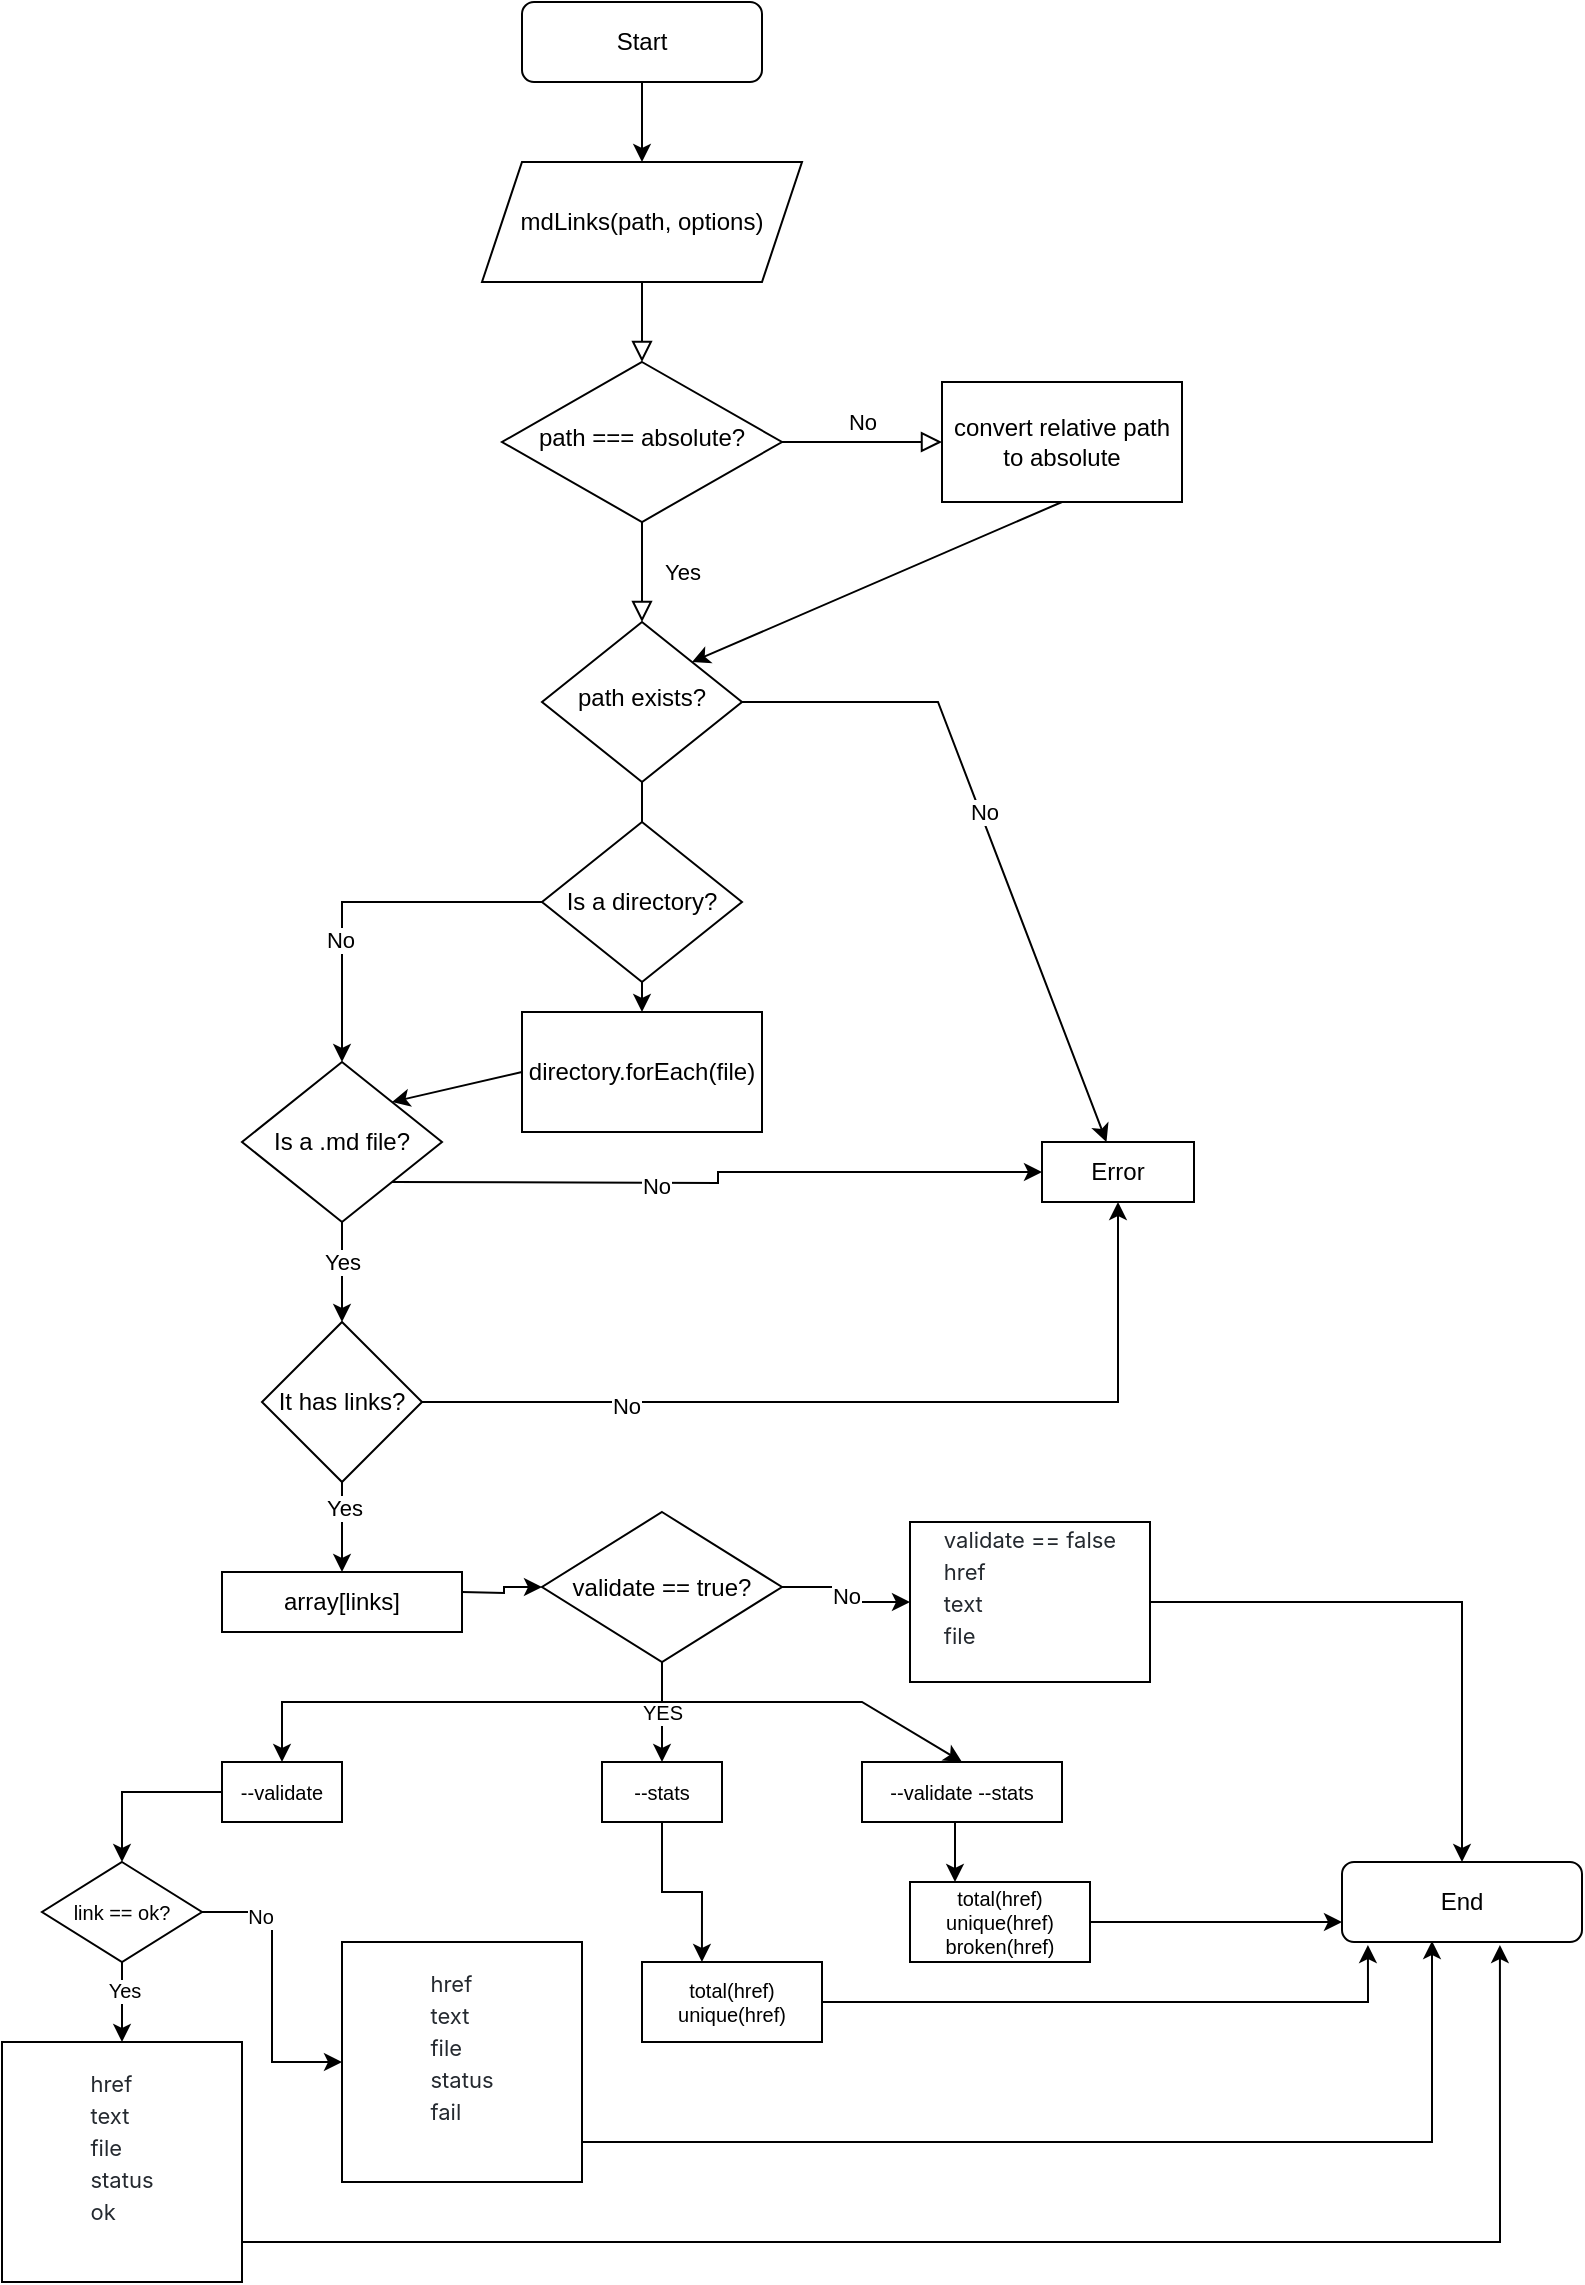 <mxfile version="20.8.20" type="github">
  <diagram id="C5RBs43oDa-KdzZeNtuy" name="Page-1">
    <mxGraphModel dx="954" dy="530" grid="1" gridSize="10" guides="1" tooltips="1" connect="1" arrows="1" fold="1" page="1" pageScale="1" pageWidth="827" pageHeight="1169" math="0" shadow="0">
      <root>
        <mxCell id="WIyWlLk6GJQsqaUBKTNV-0" />
        <mxCell id="WIyWlLk6GJQsqaUBKTNV-1" parent="WIyWlLk6GJQsqaUBKTNV-0" />
        <mxCell id="WIyWlLk6GJQsqaUBKTNV-2" value="" style="rounded=0;html=1;jettySize=auto;orthogonalLoop=1;fontSize=11;endArrow=block;endFill=0;endSize=8;strokeWidth=1;shadow=0;labelBackgroundColor=none;edgeStyle=orthogonalEdgeStyle;startArrow=none;" parent="WIyWlLk6GJQsqaUBKTNV-1" source="OmvuDLbbuwKiAppSM0HC-1" target="WIyWlLk6GJQsqaUBKTNV-6" edge="1">
          <mxGeometry relative="1" as="geometry" />
        </mxCell>
        <mxCell id="OmvuDLbbuwKiAppSM0HC-4" value="" style="edgeStyle=orthogonalEdgeStyle;rounded=0;orthogonalLoop=1;jettySize=auto;html=1;" edge="1" parent="WIyWlLk6GJQsqaUBKTNV-1" source="WIyWlLk6GJQsqaUBKTNV-3" target="OmvuDLbbuwKiAppSM0HC-1">
          <mxGeometry relative="1" as="geometry" />
        </mxCell>
        <mxCell id="WIyWlLk6GJQsqaUBKTNV-3" value="Start" style="rounded=1;whiteSpace=wrap;html=1;fontSize=12;glass=0;strokeWidth=1;shadow=0;" parent="WIyWlLk6GJQsqaUBKTNV-1" vertex="1">
          <mxGeometry x="280" y="10" width="120" height="40" as="geometry" />
        </mxCell>
        <mxCell id="WIyWlLk6GJQsqaUBKTNV-4" value="Yes" style="rounded=0;html=1;jettySize=auto;orthogonalLoop=1;fontSize=11;endArrow=block;endFill=0;endSize=8;strokeWidth=1;shadow=0;labelBackgroundColor=none;edgeStyle=orthogonalEdgeStyle;" parent="WIyWlLk6GJQsqaUBKTNV-1" source="WIyWlLk6GJQsqaUBKTNV-6" target="WIyWlLk6GJQsqaUBKTNV-10" edge="1">
          <mxGeometry y="20" relative="1" as="geometry">
            <mxPoint as="offset" />
          </mxGeometry>
        </mxCell>
        <mxCell id="WIyWlLk6GJQsqaUBKTNV-5" value="No" style="edgeStyle=orthogonalEdgeStyle;rounded=0;html=1;jettySize=auto;orthogonalLoop=1;fontSize=11;endArrow=block;endFill=0;endSize=8;strokeWidth=1;shadow=0;labelBackgroundColor=none;" parent="WIyWlLk6GJQsqaUBKTNV-1" source="WIyWlLk6GJQsqaUBKTNV-6" edge="1">
          <mxGeometry y="10" relative="1" as="geometry">
            <mxPoint as="offset" />
            <mxPoint x="490" y="230" as="targetPoint" />
            <Array as="points">
              <mxPoint x="470" y="230" />
              <mxPoint x="470" y="230" />
            </Array>
          </mxGeometry>
        </mxCell>
        <mxCell id="WIyWlLk6GJQsqaUBKTNV-6" value="path === absolute?" style="rhombus;whiteSpace=wrap;html=1;shadow=0;fontFamily=Helvetica;fontSize=12;align=center;strokeWidth=1;spacing=6;spacingTop=-4;" parent="WIyWlLk6GJQsqaUBKTNV-1" vertex="1">
          <mxGeometry x="270" y="190" width="140" height="80" as="geometry" />
        </mxCell>
        <mxCell id="WIyWlLk6GJQsqaUBKTNV-10" value="path exists?" style="rhombus;whiteSpace=wrap;html=1;shadow=0;fontFamily=Helvetica;fontSize=12;align=center;strokeWidth=1;spacing=6;spacingTop=-4;" parent="WIyWlLk6GJQsqaUBKTNV-1" vertex="1">
          <mxGeometry x="290" y="320" width="100" height="80" as="geometry" />
        </mxCell>
        <mxCell id="WIyWlLk6GJQsqaUBKTNV-11" value="End" style="rounded=1;whiteSpace=wrap;html=1;fontSize=12;glass=0;strokeWidth=1;shadow=0;" parent="WIyWlLk6GJQsqaUBKTNV-1" vertex="1">
          <mxGeometry x="690" y="940" width="120" height="40" as="geometry" />
        </mxCell>
        <mxCell id="OmvuDLbbuwKiAppSM0HC-1" value="mdLinks(path, options)" style="shape=parallelogram;perimeter=parallelogramPerimeter;whiteSpace=wrap;html=1;fixedSize=1;" vertex="1" parent="WIyWlLk6GJQsqaUBKTNV-1">
          <mxGeometry x="260" y="90" width="160" height="60" as="geometry" />
        </mxCell>
        <mxCell id="OmvuDLbbuwKiAppSM0HC-5" value="convert relative path to absolute" style="rounded=0;whiteSpace=wrap;html=1;" vertex="1" parent="WIyWlLk6GJQsqaUBKTNV-1">
          <mxGeometry x="490" y="200" width="120" height="60" as="geometry" />
        </mxCell>
        <mxCell id="OmvuDLbbuwKiAppSM0HC-8" value="" style="endArrow=classic;html=1;rounded=0;exitX=0.5;exitY=1;exitDx=0;exitDy=0;entryX=1;entryY=0;entryDx=0;entryDy=0;" edge="1" parent="WIyWlLk6GJQsqaUBKTNV-1" source="OmvuDLbbuwKiAppSM0HC-5" target="WIyWlLk6GJQsqaUBKTNV-10">
          <mxGeometry width="50" height="50" relative="1" as="geometry">
            <mxPoint x="510" y="350" as="sourcePoint" />
            <mxPoint x="560" y="300" as="targetPoint" />
          </mxGeometry>
        </mxCell>
        <mxCell id="OmvuDLbbuwKiAppSM0HC-9" value="Error" style="rounded=0;whiteSpace=wrap;html=1;" vertex="1" parent="WIyWlLk6GJQsqaUBKTNV-1">
          <mxGeometry x="540" y="580" width="76" height="30" as="geometry" />
        </mxCell>
        <mxCell id="OmvuDLbbuwKiAppSM0HC-12" value="" style="rounded=0;html=1;jettySize=auto;orthogonalLoop=1;fontSize=11;endArrow=none;endFill=0;endSize=8;strokeWidth=1;shadow=0;labelBackgroundColor=none;edgeStyle=orthogonalEdgeStyle;" edge="1" parent="WIyWlLk6GJQsqaUBKTNV-1" source="WIyWlLk6GJQsqaUBKTNV-10" target="OmvuDLbbuwKiAppSM0HC-11">
          <mxGeometry x="0.333" y="20" relative="1" as="geometry">
            <mxPoint as="offset" />
            <mxPoint x="340" y="400" as="sourcePoint" />
            <mxPoint x="340" y="690" as="targetPoint" />
          </mxGeometry>
        </mxCell>
        <mxCell id="OmvuDLbbuwKiAppSM0HC-15" style="edgeStyle=orthogonalEdgeStyle;rounded=0;orthogonalLoop=1;jettySize=auto;html=1;" edge="1" parent="WIyWlLk6GJQsqaUBKTNV-1" source="OmvuDLbbuwKiAppSM0HC-11">
          <mxGeometry relative="1" as="geometry">
            <mxPoint x="190" y="540" as="targetPoint" />
            <Array as="points">
              <mxPoint x="190" y="460" />
            </Array>
          </mxGeometry>
        </mxCell>
        <mxCell id="OmvuDLbbuwKiAppSM0HC-16" value="No" style="edgeLabel;html=1;align=center;verticalAlign=middle;resizable=0;points=[];" vertex="1" connectable="0" parent="OmvuDLbbuwKiAppSM0HC-15">
          <mxGeometry x="0.314" y="-1" relative="1" as="geometry">
            <mxPoint as="offset" />
          </mxGeometry>
        </mxCell>
        <mxCell id="OmvuDLbbuwKiAppSM0HC-11" value="Is a directory?" style="rhombus;whiteSpace=wrap;html=1;" vertex="1" parent="WIyWlLk6GJQsqaUBKTNV-1">
          <mxGeometry x="290" y="420" width="100" height="80" as="geometry" />
        </mxCell>
        <mxCell id="OmvuDLbbuwKiAppSM0HC-27" style="edgeStyle=orthogonalEdgeStyle;rounded=0;orthogonalLoop=1;jettySize=auto;html=1;exitX=1;exitY=1;exitDx=0;exitDy=0;entryX=0;entryY=0.5;entryDx=0;entryDy=0;" edge="1" parent="WIyWlLk6GJQsqaUBKTNV-1" target="OmvuDLbbuwKiAppSM0HC-9">
          <mxGeometry relative="1" as="geometry">
            <mxPoint x="215" y="600" as="sourcePoint" />
          </mxGeometry>
        </mxCell>
        <mxCell id="OmvuDLbbuwKiAppSM0HC-28" value="No" style="edgeLabel;html=1;align=center;verticalAlign=middle;resizable=0;points=[];" vertex="1" connectable="0" parent="OmvuDLbbuwKiAppSM0HC-27">
          <mxGeometry x="-0.2" relative="1" as="geometry">
            <mxPoint y="1" as="offset" />
          </mxGeometry>
        </mxCell>
        <mxCell id="OmvuDLbbuwKiAppSM0HC-14" value="Is a .md file?" style="rhombus;whiteSpace=wrap;html=1;" vertex="1" parent="WIyWlLk6GJQsqaUBKTNV-1">
          <mxGeometry x="140" y="540" width="100" height="80" as="geometry" />
        </mxCell>
        <mxCell id="OmvuDLbbuwKiAppSM0HC-17" value="directory.forEach(file)" style="rounded=0;whiteSpace=wrap;html=1;" vertex="1" parent="WIyWlLk6GJQsqaUBKTNV-1">
          <mxGeometry x="280" y="515" width="120" height="60" as="geometry" />
        </mxCell>
        <mxCell id="OmvuDLbbuwKiAppSM0HC-19" value="" style="endArrow=classic;html=1;rounded=0;exitX=0.5;exitY=1;exitDx=0;exitDy=0;entryX=0.5;entryY=0;entryDx=0;entryDy=0;" edge="1" parent="WIyWlLk6GJQsqaUBKTNV-1" source="OmvuDLbbuwKiAppSM0HC-11" target="OmvuDLbbuwKiAppSM0HC-17">
          <mxGeometry width="50" height="50" relative="1" as="geometry">
            <mxPoint x="510" y="680" as="sourcePoint" />
            <mxPoint x="560" y="630" as="targetPoint" />
            <Array as="points" />
          </mxGeometry>
        </mxCell>
        <mxCell id="OmvuDLbbuwKiAppSM0HC-20" value="" style="endArrow=classic;html=1;rounded=0;entryX=1;entryY=0;entryDx=0;entryDy=0;exitX=0;exitY=0.5;exitDx=0;exitDy=0;" edge="1" parent="WIyWlLk6GJQsqaUBKTNV-1" source="OmvuDLbbuwKiAppSM0HC-17">
          <mxGeometry width="50" height="50" relative="1" as="geometry">
            <mxPoint x="210" y="660" as="sourcePoint" />
            <mxPoint x="215" y="560" as="targetPoint" />
          </mxGeometry>
        </mxCell>
        <mxCell id="OmvuDLbbuwKiAppSM0HC-29" style="edgeStyle=orthogonalEdgeStyle;rounded=0;orthogonalLoop=1;jettySize=auto;html=1;exitX=1;exitY=0.5;exitDx=0;exitDy=0;entryX=0.5;entryY=1;entryDx=0;entryDy=0;" edge="1" parent="WIyWlLk6GJQsqaUBKTNV-1" source="OmvuDLbbuwKiAppSM0HC-21" target="OmvuDLbbuwKiAppSM0HC-9">
          <mxGeometry relative="1" as="geometry" />
        </mxCell>
        <mxCell id="OmvuDLbbuwKiAppSM0HC-30" value="No" style="edgeLabel;html=1;align=center;verticalAlign=middle;resizable=0;points=[];" vertex="1" connectable="0" parent="OmvuDLbbuwKiAppSM0HC-29">
          <mxGeometry x="-0.547" y="-1" relative="1" as="geometry">
            <mxPoint y="1" as="offset" />
          </mxGeometry>
        </mxCell>
        <mxCell id="OmvuDLbbuwKiAppSM0HC-32" style="edgeStyle=orthogonalEdgeStyle;rounded=0;orthogonalLoop=1;jettySize=auto;html=1;exitX=0.5;exitY=1;exitDx=0;exitDy=0;entryX=0.5;entryY=0;entryDx=0;entryDy=0;" edge="1" parent="WIyWlLk6GJQsqaUBKTNV-1" source="OmvuDLbbuwKiAppSM0HC-21" target="OmvuDLbbuwKiAppSM0HC-31">
          <mxGeometry relative="1" as="geometry">
            <mxPoint x="190" y="790" as="targetPoint" />
          </mxGeometry>
        </mxCell>
        <mxCell id="OmvuDLbbuwKiAppSM0HC-33" value="Yes" style="edgeLabel;html=1;align=center;verticalAlign=middle;resizable=0;points=[];" vertex="1" connectable="0" parent="OmvuDLbbuwKiAppSM0HC-32">
          <mxGeometry x="-0.425" y="1" relative="1" as="geometry">
            <mxPoint as="offset" />
          </mxGeometry>
        </mxCell>
        <mxCell id="OmvuDLbbuwKiAppSM0HC-21" value="It has links?" style="rhombus;whiteSpace=wrap;html=1;" vertex="1" parent="WIyWlLk6GJQsqaUBKTNV-1">
          <mxGeometry x="150" y="670" width="80" height="80" as="geometry" />
        </mxCell>
        <mxCell id="OmvuDLbbuwKiAppSM0HC-22" value="" style="endArrow=classic;html=1;rounded=0;entryX=0.5;entryY=0;entryDx=0;entryDy=0;exitX=0.5;exitY=1;exitDx=0;exitDy=0;" edge="1" parent="WIyWlLk6GJQsqaUBKTNV-1" target="OmvuDLbbuwKiAppSM0HC-21">
          <mxGeometry width="50" height="50" relative="1" as="geometry">
            <mxPoint x="190" y="620" as="sourcePoint" />
            <mxPoint x="240" y="590" as="targetPoint" />
          </mxGeometry>
        </mxCell>
        <mxCell id="OmvuDLbbuwKiAppSM0HC-23" value="Yes" style="edgeLabel;html=1;align=center;verticalAlign=middle;resizable=0;points=[];" vertex="1" connectable="0" parent="OmvuDLbbuwKiAppSM0HC-22">
          <mxGeometry x="-0.225" relative="1" as="geometry">
            <mxPoint as="offset" />
          </mxGeometry>
        </mxCell>
        <mxCell id="OmvuDLbbuwKiAppSM0HC-25" value="" style="endArrow=classic;html=1;rounded=0;exitX=1;exitY=0.5;exitDx=0;exitDy=0;" edge="1" parent="WIyWlLk6GJQsqaUBKTNV-1" source="WIyWlLk6GJQsqaUBKTNV-10" target="OmvuDLbbuwKiAppSM0HC-9">
          <mxGeometry width="50" height="50" relative="1" as="geometry">
            <mxPoint x="490" y="470" as="sourcePoint" />
            <mxPoint x="540" y="420" as="targetPoint" />
            <Array as="points">
              <mxPoint x="488" y="360" />
            </Array>
          </mxGeometry>
        </mxCell>
        <mxCell id="OmvuDLbbuwKiAppSM0HC-26" value="No" style="edgeLabel;html=1;align=center;verticalAlign=middle;resizable=0;points=[];" vertex="1" connectable="0" parent="OmvuDLbbuwKiAppSM0HC-25">
          <mxGeometry x="-0.054" y="1" relative="1" as="geometry">
            <mxPoint y="-1" as="offset" />
          </mxGeometry>
        </mxCell>
        <mxCell id="OmvuDLbbuwKiAppSM0HC-35" style="edgeStyle=orthogonalEdgeStyle;rounded=0;orthogonalLoop=1;jettySize=auto;html=1;exitX=1;exitY=0.5;exitDx=0;exitDy=0;entryX=0;entryY=0.5;entryDx=0;entryDy=0;" edge="1" parent="WIyWlLk6GJQsqaUBKTNV-1" target="OmvuDLbbuwKiAppSM0HC-34">
          <mxGeometry relative="1" as="geometry">
            <mxPoint x="250" y="805" as="sourcePoint" />
          </mxGeometry>
        </mxCell>
        <mxCell id="OmvuDLbbuwKiAppSM0HC-31" value="array[links]" style="rounded=0;whiteSpace=wrap;html=1;" vertex="1" parent="WIyWlLk6GJQsqaUBKTNV-1">
          <mxGeometry x="130" y="795" width="120" height="30" as="geometry" />
        </mxCell>
        <mxCell id="OmvuDLbbuwKiAppSM0HC-37" value="No" style="edgeStyle=orthogonalEdgeStyle;rounded=0;orthogonalLoop=1;jettySize=auto;html=1;exitX=1;exitY=0.5;exitDx=0;exitDy=0;" edge="1" parent="WIyWlLk6GJQsqaUBKTNV-1" source="OmvuDLbbuwKiAppSM0HC-34" target="OmvuDLbbuwKiAppSM0HC-38">
          <mxGeometry relative="1" as="geometry">
            <mxPoint x="460" y="810" as="targetPoint" />
          </mxGeometry>
        </mxCell>
        <mxCell id="OmvuDLbbuwKiAppSM0HC-45" value="YES" style="edgeStyle=orthogonalEdgeStyle;rounded=0;orthogonalLoop=1;jettySize=auto;html=1;exitX=0.5;exitY=1;exitDx=0;exitDy=0;fontSize=10;entryX=0.5;entryY=0;entryDx=0;entryDy=0;" edge="1" parent="WIyWlLk6GJQsqaUBKTNV-1" source="OmvuDLbbuwKiAppSM0HC-34" target="OmvuDLbbuwKiAppSM0HC-43">
          <mxGeometry relative="1" as="geometry">
            <mxPoint x="350" y="870" as="targetPoint" />
            <Array as="points" />
          </mxGeometry>
        </mxCell>
        <mxCell id="OmvuDLbbuwKiAppSM0HC-34" value="validate == true?" style="rhombus;whiteSpace=wrap;html=1;" vertex="1" parent="WIyWlLk6GJQsqaUBKTNV-1">
          <mxGeometry x="290" y="765" width="120" height="75" as="geometry" />
        </mxCell>
        <mxCell id="OmvuDLbbuwKiAppSM0HC-57" style="edgeStyle=orthogonalEdgeStyle;rounded=0;orthogonalLoop=1;jettySize=auto;html=1;exitX=1;exitY=0.5;exitDx=0;exitDy=0;fontSize=10;" edge="1" parent="WIyWlLk6GJQsqaUBKTNV-1" source="OmvuDLbbuwKiAppSM0HC-38" target="WIyWlLk6GJQsqaUBKTNV-11">
          <mxGeometry relative="1" as="geometry" />
        </mxCell>
        <mxCell id="OmvuDLbbuwKiAppSM0HC-38" value="&lt;p style=&quot;border-color: var(--border-color); box-sizing: border-box; margin-top: 0px; margin-bottom: 16px; text-align: start; background-color: rgb(255, 255, 255); line-height: 0px;&quot; dir=&quot;auto&quot;&gt;&lt;font style=&quot;border-color: var(--border-color);&quot; face=&quot;-apple-system, system-ui, Segoe UI, Noto Sans, Helvetica, Arial, sans-serif, Apple Color Emoji, Segoe UI Emoji&quot; color=&quot;#24292f&quot;&gt;validate == false&lt;/font&gt;&lt;/p&gt;&lt;p style=&quot;border-color: var(--border-color); box-sizing: border-box; margin-top: 0px; margin-bottom: 16px; text-align: start; background-color: rgb(255, 255, 255); line-height: 0px;&quot; dir=&quot;auto&quot;&gt;&lt;font style=&quot;border-color: var(--border-color);&quot; face=&quot;-apple-system, system-ui, Segoe UI, Noto Sans, Helvetica, Arial, sans-serif, Apple Color Emoji, Segoe UI Emoji&quot; color=&quot;#24292f&quot;&gt;href&lt;/font&gt;&lt;/p&gt;&lt;p style=&quot;border-color: var(--border-color); box-sizing: border-box; margin-top: 0px; margin-bottom: 16px; text-align: start; background-color: rgb(255, 255, 255); line-height: 0px;&quot; dir=&quot;auto&quot;&gt;&lt;font style=&quot;border-color: var(--border-color);&quot; face=&quot;-apple-system, system-ui, Segoe UI, Noto Sans, Helvetica, Arial, sans-serif, Apple Color Emoji, Segoe UI Emoji&quot; color=&quot;#24292f&quot;&gt;text&lt;/font&gt;&lt;/p&gt;&lt;p style=&quot;border-color: var(--border-color); box-sizing: border-box; margin-top: 0px; margin-bottom: 16px; text-align: start; background-color: rgb(255, 255, 255); line-height: 0px;&quot; dir=&quot;auto&quot;&gt;&lt;font style=&quot;border-color: var(--border-color);&quot; face=&quot;-apple-system, system-ui, Segoe UI, Noto Sans, Helvetica, Arial, sans-serif, Apple Color Emoji, Segoe UI Emoji&quot; color=&quot;#24292f&quot;&gt;file&lt;/font&gt;&lt;/p&gt;" style="rounded=0;whiteSpace=wrap;html=1;fontSize=11;" vertex="1" parent="WIyWlLk6GJQsqaUBKTNV-1">
          <mxGeometry x="474" y="770" width="120" height="80" as="geometry" />
        </mxCell>
        <mxCell id="OmvuDLbbuwKiAppSM0HC-58" style="edgeStyle=orthogonalEdgeStyle;rounded=0;orthogonalLoop=1;jettySize=auto;html=1;entryX=0.658;entryY=1.038;entryDx=0;entryDy=0;entryPerimeter=0;fontSize=10;" edge="1" parent="WIyWlLk6GJQsqaUBKTNV-1" source="OmvuDLbbuwKiAppSM0HC-39" target="WIyWlLk6GJQsqaUBKTNV-11">
          <mxGeometry relative="1" as="geometry">
            <Array as="points">
              <mxPoint x="769" y="1130" />
            </Array>
          </mxGeometry>
        </mxCell>
        <mxCell id="OmvuDLbbuwKiAppSM0HC-39" value="&lt;p style=&quot;border-color: var(--border-color); box-sizing: border-box; margin-top: 0px; margin-bottom: 16px; text-align: start; background-color: rgb(255, 255, 255); line-height: 0px;&quot; dir=&quot;auto&quot;&gt;&lt;font style=&quot;border-color: var(--border-color);&quot; face=&quot;-apple-system, system-ui, Segoe UI, Noto Sans, Helvetica, Arial, sans-serif, Apple Color Emoji, Segoe UI Emoji&quot; color=&quot;#24292f&quot;&gt;href&lt;/font&gt;&lt;/p&gt;&lt;p style=&quot;border-color: var(--border-color); box-sizing: border-box; margin-top: 0px; margin-bottom: 16px; text-align: start; background-color: rgb(255, 255, 255); line-height: 0px;&quot; dir=&quot;auto&quot;&gt;&lt;font style=&quot;border-color: var(--border-color);&quot; face=&quot;-apple-system, system-ui, Segoe UI, Noto Sans, Helvetica, Arial, sans-serif, Apple Color Emoji, Segoe UI Emoji&quot; color=&quot;#24292f&quot;&gt;text&lt;/font&gt;&lt;/p&gt;&lt;p style=&quot;border-color: var(--border-color); box-sizing: border-box; margin-top: 0px; margin-bottom: 16px; text-align: start; background-color: rgb(255, 255, 255); line-height: 0px;&quot; dir=&quot;auto&quot;&gt;&lt;font style=&quot;border-color: var(--border-color);&quot; face=&quot;-apple-system, system-ui, Segoe UI, Noto Sans, Helvetica, Arial, sans-serif, Apple Color Emoji, Segoe UI Emoji&quot; color=&quot;#24292f&quot;&gt;file&lt;/font&gt;&lt;/p&gt;&lt;p style=&quot;border-color: var(--border-color); box-sizing: border-box; margin-top: 0px; margin-bottom: 16px; text-align: start; background-color: rgb(255, 255, 255); line-height: 0px;&quot; dir=&quot;auto&quot;&gt;&lt;font style=&quot;border-color: var(--border-color);&quot; face=&quot;-apple-system, system-ui, Segoe UI, Noto Sans, Helvetica, Arial, sans-serif, Apple Color Emoji, Segoe UI Emoji&quot; color=&quot;#24292f&quot;&gt;status&lt;/font&gt;&lt;/p&gt;&lt;p style=&quot;border-color: var(--border-color); box-sizing: border-box; margin-top: 0px; margin-bottom: 16px; text-align: start; background-color: rgb(255, 255, 255); line-height: 0px;&quot; dir=&quot;auto&quot;&gt;&lt;font style=&quot;border-color: var(--border-color);&quot; face=&quot;-apple-system, system-ui, Segoe UI, Noto Sans, Helvetica, Arial, sans-serif, Apple Color Emoji, Segoe UI Emoji&quot; color=&quot;#24292f&quot;&gt;ok&lt;/font&gt;&lt;/p&gt;" style="rounded=0;whiteSpace=wrap;html=1;fontSize=11;" vertex="1" parent="WIyWlLk6GJQsqaUBKTNV-1">
          <mxGeometry x="20" y="1030" width="120" height="120" as="geometry" />
        </mxCell>
        <mxCell id="OmvuDLbbuwKiAppSM0HC-51" style="edgeStyle=orthogonalEdgeStyle;rounded=0;orthogonalLoop=1;jettySize=auto;html=1;fontSize=10;" edge="1" parent="WIyWlLk6GJQsqaUBKTNV-1" source="OmvuDLbbuwKiAppSM0HC-41" target="OmvuDLbbuwKiAppSM0HC-50">
          <mxGeometry relative="1" as="geometry" />
        </mxCell>
        <mxCell id="OmvuDLbbuwKiAppSM0HC-41" value="--validate" style="rounded=0;whiteSpace=wrap;html=1;fontSize=10;" vertex="1" parent="WIyWlLk6GJQsqaUBKTNV-1">
          <mxGeometry x="130" y="890" width="60" height="30" as="geometry" />
        </mxCell>
        <mxCell id="OmvuDLbbuwKiAppSM0HC-61" style="edgeStyle=orthogonalEdgeStyle;rounded=0;orthogonalLoop=1;jettySize=auto;html=1;exitX=0.5;exitY=1;exitDx=0;exitDy=0;entryX=0.333;entryY=0;entryDx=0;entryDy=0;entryPerimeter=0;fontSize=10;" edge="1" parent="WIyWlLk6GJQsqaUBKTNV-1" source="OmvuDLbbuwKiAppSM0HC-43" target="OmvuDLbbuwKiAppSM0HC-60">
          <mxGeometry relative="1" as="geometry" />
        </mxCell>
        <mxCell id="OmvuDLbbuwKiAppSM0HC-43" value="--stats" style="rounded=0;whiteSpace=wrap;html=1;fontSize=10;" vertex="1" parent="WIyWlLk6GJQsqaUBKTNV-1">
          <mxGeometry x="320" y="890" width="60" height="30" as="geometry" />
        </mxCell>
        <mxCell id="OmvuDLbbuwKiAppSM0HC-64" style="edgeStyle=orthogonalEdgeStyle;rounded=0;orthogonalLoop=1;jettySize=auto;html=1;exitX=0.5;exitY=1;exitDx=0;exitDy=0;entryX=0.25;entryY=0;entryDx=0;entryDy=0;fontSize=10;" edge="1" parent="WIyWlLk6GJQsqaUBKTNV-1" source="OmvuDLbbuwKiAppSM0HC-44" target="OmvuDLbbuwKiAppSM0HC-63">
          <mxGeometry relative="1" as="geometry" />
        </mxCell>
        <mxCell id="OmvuDLbbuwKiAppSM0HC-44" value="--validate --stats" style="rounded=0;whiteSpace=wrap;html=1;fontSize=10;" vertex="1" parent="WIyWlLk6GJQsqaUBKTNV-1">
          <mxGeometry x="450" y="890" width="100" height="30" as="geometry" />
        </mxCell>
        <mxCell id="OmvuDLbbuwKiAppSM0HC-47" value="" style="endArrow=classic;html=1;rounded=0;fontSize=10;entryX=0.5;entryY=0;entryDx=0;entryDy=0;" edge="1" parent="WIyWlLk6GJQsqaUBKTNV-1" target="OmvuDLbbuwKiAppSM0HC-44">
          <mxGeometry width="50" height="50" relative="1" as="geometry">
            <mxPoint x="350" y="860" as="sourcePoint" />
            <mxPoint x="460" y="820" as="targetPoint" />
            <Array as="points">
              <mxPoint x="450" y="860" />
            </Array>
          </mxGeometry>
        </mxCell>
        <mxCell id="OmvuDLbbuwKiAppSM0HC-48" value="" style="endArrow=classic;html=1;rounded=0;fontSize=10;entryX=0.5;entryY=0;entryDx=0;entryDy=0;" edge="1" parent="WIyWlLk6GJQsqaUBKTNV-1" target="OmvuDLbbuwKiAppSM0HC-41">
          <mxGeometry width="50" height="50" relative="1" as="geometry">
            <mxPoint x="350" y="860" as="sourcePoint" />
            <mxPoint x="160" y="880" as="targetPoint" />
            <Array as="points">
              <mxPoint x="160" y="860" />
            </Array>
          </mxGeometry>
        </mxCell>
        <mxCell id="OmvuDLbbuwKiAppSM0HC-55" style="edgeStyle=orthogonalEdgeStyle;rounded=0;orthogonalLoop=1;jettySize=auto;html=1;exitX=1;exitY=0.5;exitDx=0;exitDy=0;fontSize=10;" edge="1" parent="WIyWlLk6GJQsqaUBKTNV-1" source="OmvuDLbbuwKiAppSM0HC-50" target="OmvuDLbbuwKiAppSM0HC-54">
          <mxGeometry relative="1" as="geometry" />
        </mxCell>
        <mxCell id="OmvuDLbbuwKiAppSM0HC-56" value="No" style="edgeLabel;html=1;align=center;verticalAlign=middle;resizable=0;points=[];fontSize=10;" vertex="1" connectable="0" parent="OmvuDLbbuwKiAppSM0HC-55">
          <mxGeometry x="-0.6" y="-1" relative="1" as="geometry">
            <mxPoint y="1" as="offset" />
          </mxGeometry>
        </mxCell>
        <mxCell id="OmvuDLbbuwKiAppSM0HC-50" value="link == ok?" style="rhombus;whiteSpace=wrap;html=1;fontSize=10;" vertex="1" parent="WIyWlLk6GJQsqaUBKTNV-1">
          <mxGeometry x="40" y="940" width="80" height="50" as="geometry" />
        </mxCell>
        <mxCell id="OmvuDLbbuwKiAppSM0HC-52" value="" style="endArrow=classic;html=1;rounded=0;fontSize=10;exitX=0.5;exitY=1;exitDx=0;exitDy=0;entryX=0.5;entryY=0;entryDx=0;entryDy=0;" edge="1" parent="WIyWlLk6GJQsqaUBKTNV-1" source="OmvuDLbbuwKiAppSM0HC-50" target="OmvuDLbbuwKiAppSM0HC-39">
          <mxGeometry width="50" height="50" relative="1" as="geometry">
            <mxPoint x="140" y="1010" as="sourcePoint" />
            <mxPoint x="190" y="960" as="targetPoint" />
          </mxGeometry>
        </mxCell>
        <mxCell id="OmvuDLbbuwKiAppSM0HC-53" value="Yes" style="edgeLabel;html=1;align=center;verticalAlign=middle;resizable=0;points=[];fontSize=10;" vertex="1" connectable="0" parent="OmvuDLbbuwKiAppSM0HC-52">
          <mxGeometry x="-0.318" y="1" relative="1" as="geometry">
            <mxPoint as="offset" />
          </mxGeometry>
        </mxCell>
        <mxCell id="OmvuDLbbuwKiAppSM0HC-59" style="edgeStyle=orthogonalEdgeStyle;rounded=0;orthogonalLoop=1;jettySize=auto;html=1;entryX=0.375;entryY=0.988;entryDx=0;entryDy=0;entryPerimeter=0;fontSize=10;" edge="1" parent="WIyWlLk6GJQsqaUBKTNV-1" source="OmvuDLbbuwKiAppSM0HC-54" target="WIyWlLk6GJQsqaUBKTNV-11">
          <mxGeometry relative="1" as="geometry">
            <Array as="points">
              <mxPoint x="735" y="1080" />
            </Array>
          </mxGeometry>
        </mxCell>
        <mxCell id="OmvuDLbbuwKiAppSM0HC-54" value="&lt;p style=&quot;border-color: var(--border-color); box-sizing: border-box; margin-top: 0px; margin-bottom: 16px; text-align: start; background-color: rgb(255, 255, 255); line-height: 0px;&quot; dir=&quot;auto&quot;&gt;&lt;font style=&quot;border-color: var(--border-color);&quot; face=&quot;-apple-system, system-ui, Segoe UI, Noto Sans, Helvetica, Arial, sans-serif, Apple Color Emoji, Segoe UI Emoji&quot; color=&quot;#24292f&quot;&gt;href&lt;/font&gt;&lt;/p&gt;&lt;p style=&quot;border-color: var(--border-color); box-sizing: border-box; margin-top: 0px; margin-bottom: 16px; text-align: start; background-color: rgb(255, 255, 255); line-height: 0px;&quot; dir=&quot;auto&quot;&gt;&lt;font style=&quot;border-color: var(--border-color);&quot; face=&quot;-apple-system, system-ui, Segoe UI, Noto Sans, Helvetica, Arial, sans-serif, Apple Color Emoji, Segoe UI Emoji&quot; color=&quot;#24292f&quot;&gt;text&lt;/font&gt;&lt;/p&gt;&lt;p style=&quot;border-color: var(--border-color); box-sizing: border-box; margin-top: 0px; margin-bottom: 16px; text-align: start; background-color: rgb(255, 255, 255); line-height: 0px;&quot; dir=&quot;auto&quot;&gt;&lt;font style=&quot;border-color: var(--border-color);&quot; face=&quot;-apple-system, system-ui, Segoe UI, Noto Sans, Helvetica, Arial, sans-serif, Apple Color Emoji, Segoe UI Emoji&quot; color=&quot;#24292f&quot;&gt;file&lt;/font&gt;&lt;/p&gt;&lt;p style=&quot;border-color: var(--border-color); box-sizing: border-box; margin-top: 0px; margin-bottom: 16px; text-align: start; background-color: rgb(255, 255, 255); line-height: 0px;&quot; dir=&quot;auto&quot;&gt;&lt;font style=&quot;border-color: var(--border-color);&quot; face=&quot;-apple-system, system-ui, Segoe UI, Noto Sans, Helvetica, Arial, sans-serif, Apple Color Emoji, Segoe UI Emoji&quot; color=&quot;#24292f&quot;&gt;status&lt;/font&gt;&lt;/p&gt;&lt;p style=&quot;border-color: var(--border-color); box-sizing: border-box; margin-top: 0px; margin-bottom: 16px; text-align: start; background-color: rgb(255, 255, 255); line-height: 0px;&quot; dir=&quot;auto&quot;&gt;&lt;font face=&quot;-apple-system, system-ui, Segoe UI, Noto Sans, Helvetica, Arial, sans-serif, Apple Color Emoji, Segoe UI Emoji&quot; color=&quot;#24292f&quot;&gt;fail&lt;/font&gt;&lt;/p&gt;" style="rounded=0;whiteSpace=wrap;html=1;fontSize=11;" vertex="1" parent="WIyWlLk6GJQsqaUBKTNV-1">
          <mxGeometry x="190" y="980" width="120" height="120" as="geometry" />
        </mxCell>
        <mxCell id="OmvuDLbbuwKiAppSM0HC-62" style="edgeStyle=orthogonalEdgeStyle;rounded=0;orthogonalLoop=1;jettySize=auto;html=1;entryX=0.108;entryY=1.038;entryDx=0;entryDy=0;entryPerimeter=0;fontSize=10;" edge="1" parent="WIyWlLk6GJQsqaUBKTNV-1" source="OmvuDLbbuwKiAppSM0HC-60" target="WIyWlLk6GJQsqaUBKTNV-11">
          <mxGeometry relative="1" as="geometry" />
        </mxCell>
        <mxCell id="OmvuDLbbuwKiAppSM0HC-60" value="total(href)&lt;br&gt;unique(href)" style="rounded=0;whiteSpace=wrap;html=1;fontSize=10;" vertex="1" parent="WIyWlLk6GJQsqaUBKTNV-1">
          <mxGeometry x="340" y="990" width="90" height="40" as="geometry" />
        </mxCell>
        <mxCell id="OmvuDLbbuwKiAppSM0HC-65" style="edgeStyle=orthogonalEdgeStyle;rounded=0;orthogonalLoop=1;jettySize=auto;html=1;entryX=0;entryY=0.75;entryDx=0;entryDy=0;fontSize=10;" edge="1" parent="WIyWlLk6GJQsqaUBKTNV-1" source="OmvuDLbbuwKiAppSM0HC-63" target="WIyWlLk6GJQsqaUBKTNV-11">
          <mxGeometry relative="1" as="geometry" />
        </mxCell>
        <mxCell id="OmvuDLbbuwKiAppSM0HC-63" value="total(href)&lt;br&gt;unique(href)&lt;br&gt;broken(href)" style="rounded=0;whiteSpace=wrap;html=1;fontSize=10;" vertex="1" parent="WIyWlLk6GJQsqaUBKTNV-1">
          <mxGeometry x="474" y="950" width="90" height="40" as="geometry" />
        </mxCell>
      </root>
    </mxGraphModel>
  </diagram>
</mxfile>
